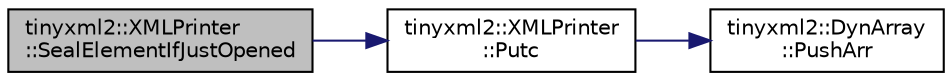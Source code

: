 digraph "tinyxml2::XMLPrinter::SealElementIfJustOpened"
{
 // LATEX_PDF_SIZE
  edge [fontname="Helvetica",fontsize="10",labelfontname="Helvetica",labelfontsize="10"];
  node [fontname="Helvetica",fontsize="10",shape=record];
  rankdir="LR";
  Node1 [label="tinyxml2::XMLPrinter\l::SealElementIfJustOpened",height=0.2,width=0.4,color="black", fillcolor="grey75", style="filled", fontcolor="black",tooltip=" "];
  Node1 -> Node2 [color="midnightblue",fontsize="10",style="solid",fontname="Helvetica"];
  Node2 [label="tinyxml2::XMLPrinter\l::Putc",height=0.2,width=0.4,color="black", fillcolor="white", style="filled",URL="$classtinyxml2_1_1XMLPrinter.html#a9567b0218169ba59794f171ae2f9944c",tooltip=" "];
  Node2 -> Node3 [color="midnightblue",fontsize="10",style="solid",fontname="Helvetica"];
  Node3 [label="tinyxml2::DynArray\l::PushArr",height=0.2,width=0.4,color="black", fillcolor="white", style="filled",URL="$classtinyxml2_1_1DynArray.html#ad289abee8cd02b26e215f1b63d2043f1",tooltip=" "];
}
